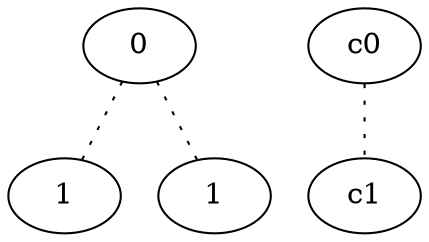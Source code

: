 graph {
a0[label=0];
a1[label=1];
a2[label=1];
a0 -- a1 [style=dotted];
a0 -- a2 [style=dotted];
c0 -- c1 [style=dotted];
}
